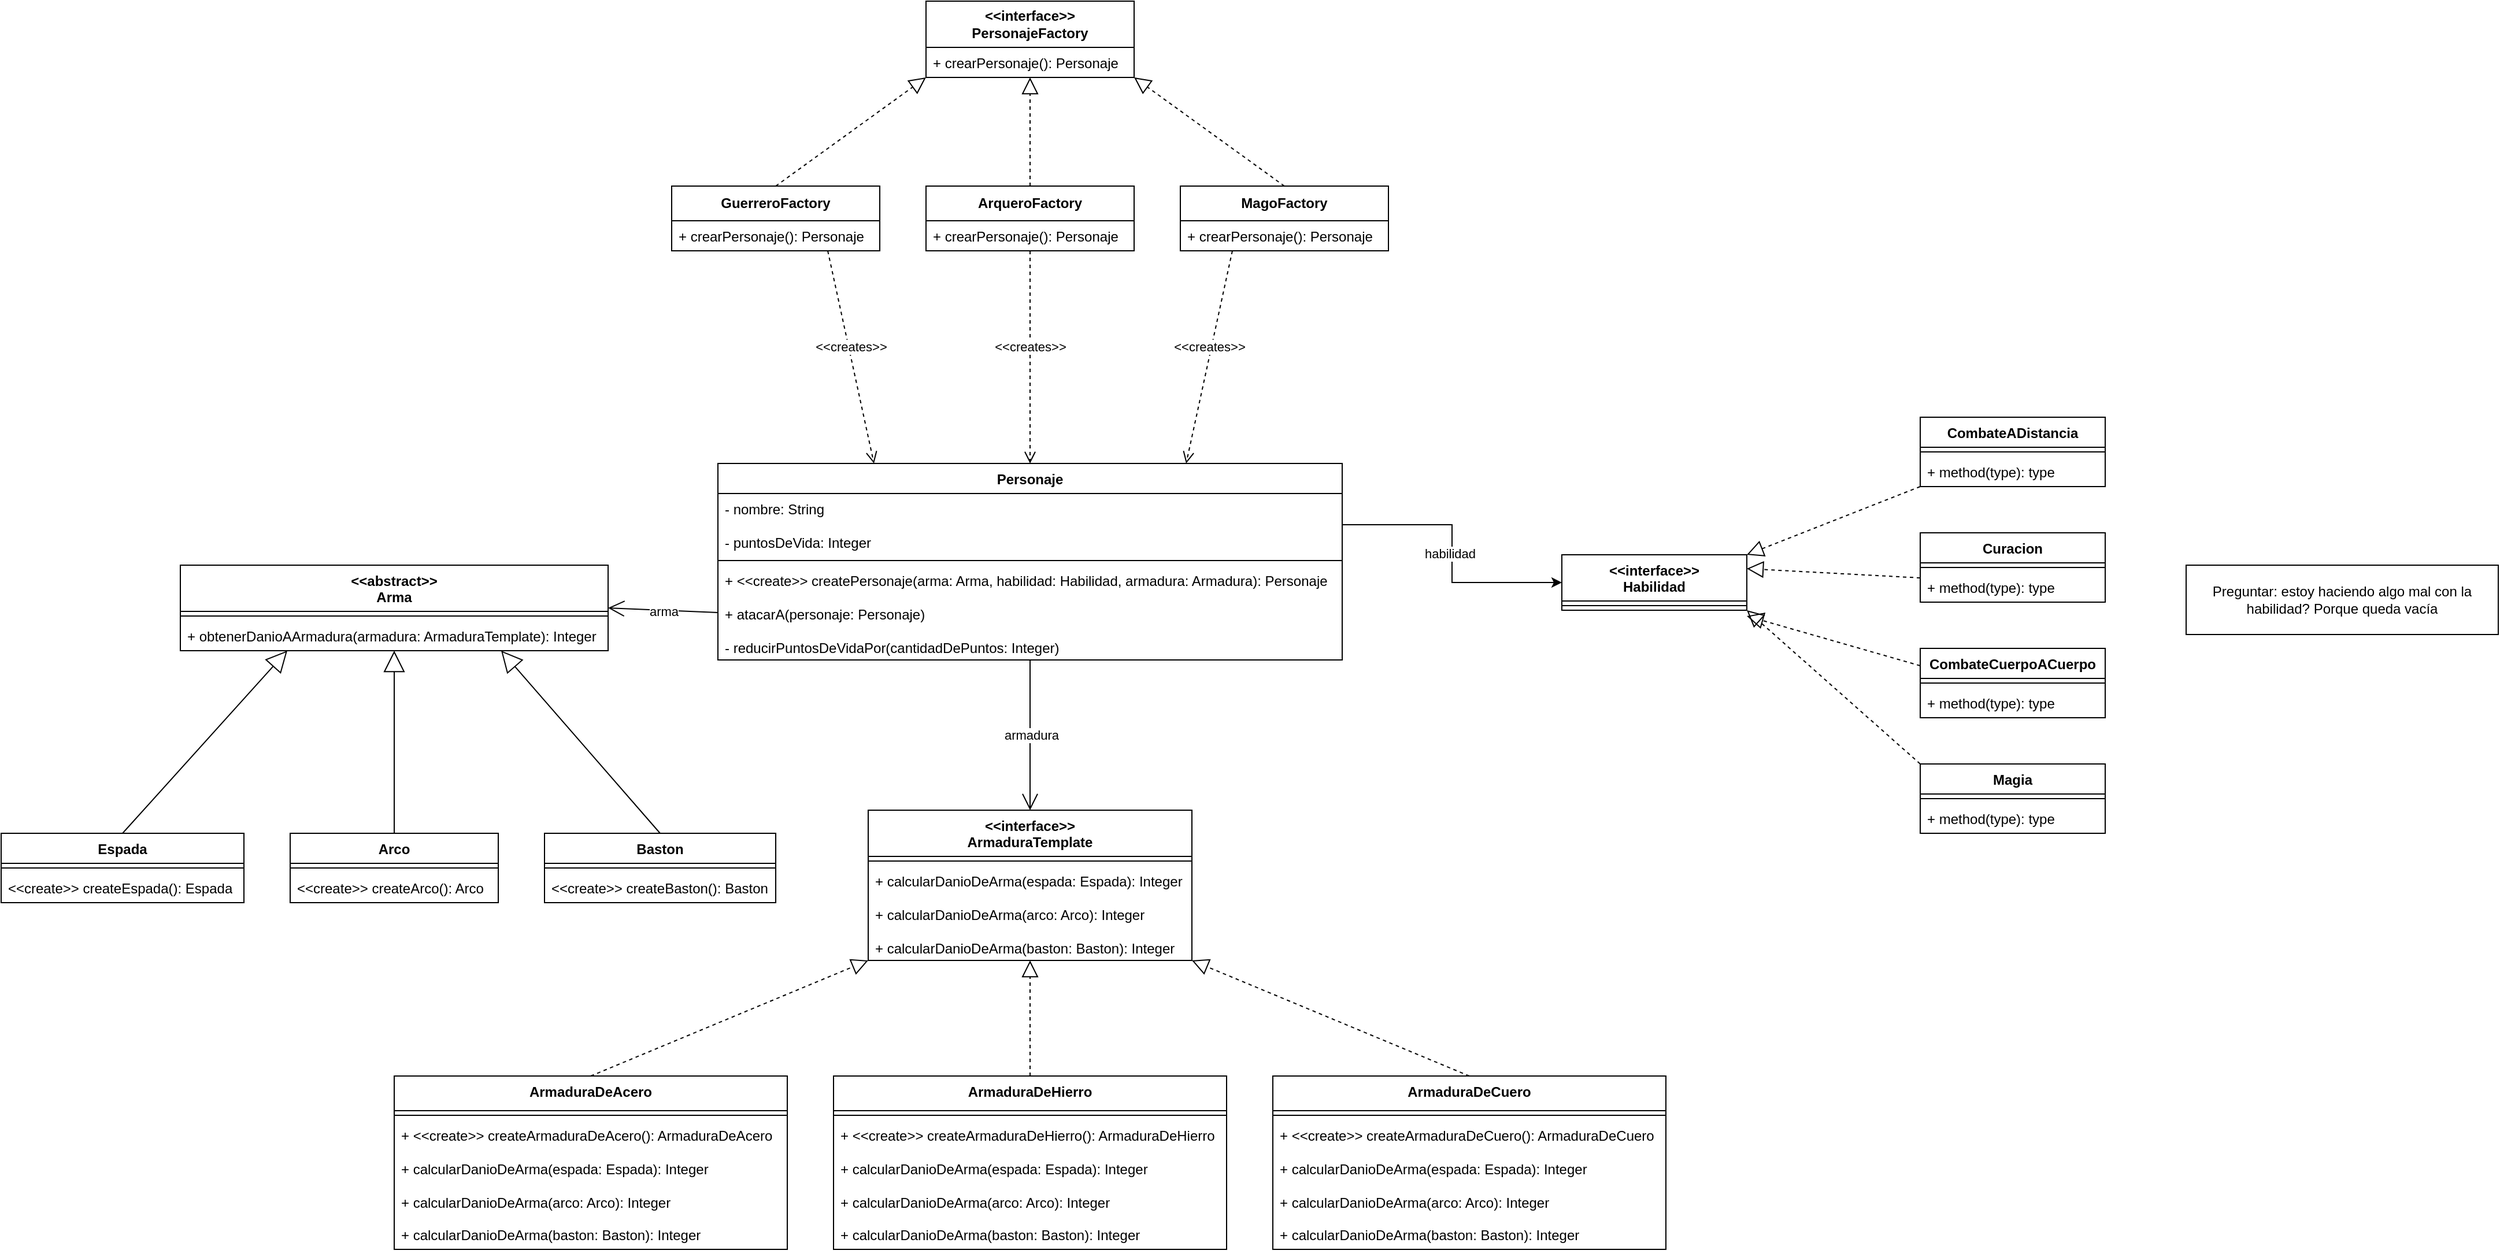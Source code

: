 <mxfile version="24.4.13" type="device">
  <diagram name="Page-1" id="HmzdqBupNJvBoyo58CJL">
    <mxGraphModel dx="2284" dy="1838" grid="1" gridSize="10" guides="1" tooltips="1" connect="1" arrows="1" fold="1" page="1" pageScale="1" pageWidth="850" pageHeight="1100" math="0" shadow="0">
      <root>
        <mxCell id="0" />
        <mxCell id="1" parent="0" />
        <mxCell id="aOvOmwiqrQyPlh8_4ygN-1" value="Personaje" style="swimlane;fontStyle=1;align=center;verticalAlign=top;childLayout=stackLayout;horizontal=1;startSize=26;horizontalStack=0;resizeParent=1;resizeParentMax=0;resizeLast=0;collapsible=1;marginBottom=0;whiteSpace=wrap;html=1;" vertex="1" parent="1">
          <mxGeometry x="170" y="80" width="540" height="170" as="geometry" />
        </mxCell>
        <mxCell id="aOvOmwiqrQyPlh8_4ygN-2" value="&lt;div&gt;- nombre: String&lt;/div&gt;&lt;div&gt;&lt;br&gt;&lt;/div&gt;&lt;div&gt;- puntosDeVida: Integer&lt;br&gt;&lt;/div&gt;" style="text;strokeColor=none;fillColor=none;align=left;verticalAlign=top;spacingLeft=4;spacingRight=4;overflow=hidden;rotatable=0;points=[[0,0.5],[1,0.5]];portConstraint=eastwest;whiteSpace=wrap;html=1;" vertex="1" parent="aOvOmwiqrQyPlh8_4ygN-1">
          <mxGeometry y="26" width="540" height="54" as="geometry" />
        </mxCell>
        <mxCell id="aOvOmwiqrQyPlh8_4ygN-3" value="" style="line;strokeWidth=1;fillColor=none;align=left;verticalAlign=middle;spacingTop=-1;spacingLeft=3;spacingRight=3;rotatable=0;labelPosition=right;points=[];portConstraint=eastwest;strokeColor=inherit;" vertex="1" parent="aOvOmwiqrQyPlh8_4ygN-1">
          <mxGeometry y="80" width="540" height="8" as="geometry" />
        </mxCell>
        <mxCell id="aOvOmwiqrQyPlh8_4ygN-4" value="&lt;div&gt;+ &amp;lt;&amp;lt;create&amp;gt;&amp;gt; createPersonaje(arma: Arma, habilidad: Habilidad, armadura: Armadura): Personaje&lt;/div&gt;&lt;div&gt;&lt;br&gt;&lt;/div&gt;&lt;div&gt;+ atacarA(personaje: Personaje)&lt;br&gt;&lt;/div&gt;&lt;div&gt;&lt;br&gt;&lt;/div&gt;&lt;div&gt;- reducirPuntosDeVidaPor(cantidadDePuntos: Integer)&lt;br&gt;&lt;/div&gt;" style="text;strokeColor=none;fillColor=none;align=left;verticalAlign=top;spacingLeft=4;spacingRight=4;overflow=hidden;rotatable=0;points=[[0,0.5],[1,0.5]];portConstraint=eastwest;whiteSpace=wrap;html=1;" vertex="1" parent="aOvOmwiqrQyPlh8_4ygN-1">
          <mxGeometry y="88" width="540" height="82" as="geometry" />
        </mxCell>
        <mxCell id="aOvOmwiqrQyPlh8_4ygN-5" value="&amp;lt;&amp;lt;interface&amp;gt;&amp;gt;&lt;div&gt;ArmaduraTemplate&lt;br&gt;&lt;/div&gt;" style="swimlane;fontStyle=1;align=center;verticalAlign=top;childLayout=stackLayout;horizontal=1;startSize=40;horizontalStack=0;resizeParent=1;resizeParentMax=0;resizeLast=0;collapsible=1;marginBottom=0;whiteSpace=wrap;html=1;" vertex="1" parent="1">
          <mxGeometry x="300" y="380" width="280" height="130" as="geometry" />
        </mxCell>
        <mxCell id="aOvOmwiqrQyPlh8_4ygN-7" value="" style="line;strokeWidth=1;fillColor=none;align=left;verticalAlign=middle;spacingTop=-1;spacingLeft=3;spacingRight=3;rotatable=0;labelPosition=right;points=[];portConstraint=eastwest;strokeColor=inherit;" vertex="1" parent="aOvOmwiqrQyPlh8_4ygN-5">
          <mxGeometry y="40" width="280" height="8" as="geometry" />
        </mxCell>
        <mxCell id="aOvOmwiqrQyPlh8_4ygN-8" value="+ calcularDanioDeArma(espada: Espada): Integer&lt;div&gt;&lt;br&gt;&lt;/div&gt;&lt;div&gt;+ calcularDanioDeArma(arco: Arco): Integer&lt;/div&gt;&lt;div&gt;&lt;br&gt;&lt;/div&gt;&lt;div&gt;+ calcularDanioDeArma(baston: Baston): Integer&lt;/div&gt;" style="text;strokeColor=none;fillColor=none;align=left;verticalAlign=top;spacingLeft=4;spacingRight=4;overflow=hidden;rotatable=0;points=[[0,0.5],[1,0.5]];portConstraint=eastwest;whiteSpace=wrap;html=1;" vertex="1" parent="aOvOmwiqrQyPlh8_4ygN-5">
          <mxGeometry y="48" width="280" height="82" as="geometry" />
        </mxCell>
        <mxCell id="aOvOmwiqrQyPlh8_4ygN-9" value="&amp;lt;&amp;lt;abstract&amp;gt;&amp;gt;&lt;br&gt;&lt;div&gt;Arma&lt;/div&gt;" style="swimlane;fontStyle=1;align=center;verticalAlign=top;childLayout=stackLayout;horizontal=1;startSize=40;horizontalStack=0;resizeParent=1;resizeParentMax=0;resizeLast=0;collapsible=1;marginBottom=0;whiteSpace=wrap;html=1;" vertex="1" parent="1">
          <mxGeometry x="-295" y="168" width="370" height="74" as="geometry" />
        </mxCell>
        <mxCell id="aOvOmwiqrQyPlh8_4ygN-11" value="" style="line;strokeWidth=1;fillColor=none;align=left;verticalAlign=middle;spacingTop=-1;spacingLeft=3;spacingRight=3;rotatable=0;labelPosition=right;points=[];portConstraint=eastwest;strokeColor=inherit;" vertex="1" parent="aOvOmwiqrQyPlh8_4ygN-9">
          <mxGeometry y="40" width="370" height="8" as="geometry" />
        </mxCell>
        <mxCell id="aOvOmwiqrQyPlh8_4ygN-12" value="+ obtenerDanioAArmadura(armadura: ArmaduraTemplate): Integer" style="text;strokeColor=none;fillColor=none;align=left;verticalAlign=top;spacingLeft=4;spacingRight=4;overflow=hidden;rotatable=0;points=[[0,0.5],[1,0.5]];portConstraint=eastwest;whiteSpace=wrap;html=1;" vertex="1" parent="aOvOmwiqrQyPlh8_4ygN-9">
          <mxGeometry y="48" width="370" height="26" as="geometry" />
        </mxCell>
        <mxCell id="aOvOmwiqrQyPlh8_4ygN-13" value="&amp;lt;&amp;lt;interface&amp;gt;&amp;gt;&lt;div&gt;Habilidad&lt;/div&gt;" style="swimlane;fontStyle=1;align=center;verticalAlign=top;childLayout=stackLayout;horizontal=1;startSize=40;horizontalStack=0;resizeParent=1;resizeParentMax=0;resizeLast=0;collapsible=1;marginBottom=0;whiteSpace=wrap;html=1;" vertex="1" parent="1">
          <mxGeometry x="900" y="159" width="160" height="48" as="geometry" />
        </mxCell>
        <mxCell id="aOvOmwiqrQyPlh8_4ygN-15" value="" style="line;strokeWidth=1;fillColor=none;align=left;verticalAlign=middle;spacingTop=-1;spacingLeft=3;spacingRight=3;rotatable=0;labelPosition=right;points=[];portConstraint=eastwest;strokeColor=inherit;" vertex="1" parent="aOvOmwiqrQyPlh8_4ygN-13">
          <mxGeometry y="40" width="160" height="8" as="geometry" />
        </mxCell>
        <mxCell id="aOvOmwiqrQyPlh8_4ygN-20" value="" style="endArrow=open;endFill=1;endSize=12;html=1;rounded=0;exitX=0;exitY=0.5;exitDx=0;exitDy=0;entryX=1;entryY=0.5;entryDx=0;entryDy=0;" edge="1" parent="1" source="aOvOmwiqrQyPlh8_4ygN-4" target="aOvOmwiqrQyPlh8_4ygN-9">
          <mxGeometry width="160" relative="1" as="geometry">
            <mxPoint x="130" y="100" as="sourcePoint" />
            <mxPoint x="90" y="230" as="targetPoint" />
          </mxGeometry>
        </mxCell>
        <mxCell id="aOvOmwiqrQyPlh8_4ygN-21" value="arma" style="edgeLabel;html=1;align=center;verticalAlign=middle;resizable=0;points=[];" vertex="1" connectable="0" parent="aOvOmwiqrQyPlh8_4ygN-20">
          <mxGeometry y="1" relative="1" as="geometry">
            <mxPoint as="offset" />
          </mxGeometry>
        </mxCell>
        <mxCell id="aOvOmwiqrQyPlh8_4ygN-22" value="" style="endArrow=open;endFill=1;endSize=12;html=1;rounded=0;exitX=0.5;exitY=1;exitDx=0;exitDy=0;entryX=0.5;entryY=0;entryDx=0;entryDy=0;" edge="1" parent="1" source="aOvOmwiqrQyPlh8_4ygN-1" target="aOvOmwiqrQyPlh8_4ygN-5">
          <mxGeometry width="160" relative="1" as="geometry">
            <mxPoint x="340" y="380" as="sourcePoint" />
            <mxPoint x="500" y="380" as="targetPoint" />
          </mxGeometry>
        </mxCell>
        <mxCell id="aOvOmwiqrQyPlh8_4ygN-23" value="armadura" style="edgeLabel;html=1;align=center;verticalAlign=middle;resizable=0;points=[];" vertex="1" connectable="0" parent="aOvOmwiqrQyPlh8_4ygN-22">
          <mxGeometry y="1" relative="1" as="geometry">
            <mxPoint as="offset" />
          </mxGeometry>
        </mxCell>
        <mxCell id="aOvOmwiqrQyPlh8_4ygN-26" value="&lt;b&gt;&amp;lt;&amp;lt;interface&amp;gt;&amp;gt;&lt;br&gt;&lt;/b&gt;&lt;div&gt;&lt;b&gt;PersonajeFactory&lt;/b&gt;&lt;/div&gt;" style="swimlane;fontStyle=0;childLayout=stackLayout;horizontal=1;startSize=40;fillColor=none;horizontalStack=0;resizeParent=1;resizeParentMax=0;resizeLast=0;collapsible=1;marginBottom=0;whiteSpace=wrap;html=1;" vertex="1" parent="1">
          <mxGeometry x="350" y="-320" width="180" height="66" as="geometry" />
        </mxCell>
        <mxCell id="aOvOmwiqrQyPlh8_4ygN-27" value="+ crearPersonaje(): Personaje" style="text;strokeColor=none;fillColor=none;align=left;verticalAlign=top;spacingLeft=4;spacingRight=4;overflow=hidden;rotatable=0;points=[[0,0.5],[1,0.5]];portConstraint=eastwest;whiteSpace=wrap;html=1;" vertex="1" parent="aOvOmwiqrQyPlh8_4ygN-26">
          <mxGeometry y="40" width="180" height="26" as="geometry" />
        </mxCell>
        <mxCell id="aOvOmwiqrQyPlh8_4ygN-30" value="&lt;b&gt;GuerreroFactory&lt;/b&gt;" style="swimlane;fontStyle=0;childLayout=stackLayout;horizontal=1;startSize=30;fillColor=none;horizontalStack=0;resizeParent=1;resizeParentMax=0;resizeLast=0;collapsible=1;marginBottom=0;whiteSpace=wrap;html=1;" vertex="1" parent="1">
          <mxGeometry x="130" y="-160" width="180" height="56" as="geometry" />
        </mxCell>
        <mxCell id="aOvOmwiqrQyPlh8_4ygN-31" value="+ crearPersonaje(): Personaje" style="text;strokeColor=none;fillColor=none;align=left;verticalAlign=top;spacingLeft=4;spacingRight=4;overflow=hidden;rotatable=0;points=[[0,0.5],[1,0.5]];portConstraint=eastwest;whiteSpace=wrap;html=1;" vertex="1" parent="aOvOmwiqrQyPlh8_4ygN-30">
          <mxGeometry y="30" width="180" height="26" as="geometry" />
        </mxCell>
        <mxCell id="aOvOmwiqrQyPlh8_4ygN-32" value="&lt;b&gt;ArqueroFactory&lt;br&gt;&lt;/b&gt;" style="swimlane;fontStyle=0;childLayout=stackLayout;horizontal=1;startSize=30;fillColor=none;horizontalStack=0;resizeParent=1;resizeParentMax=0;resizeLast=0;collapsible=1;marginBottom=0;whiteSpace=wrap;html=1;" vertex="1" parent="1">
          <mxGeometry x="350" y="-160" width="180" height="56" as="geometry" />
        </mxCell>
        <mxCell id="aOvOmwiqrQyPlh8_4ygN-33" value="+ crearPersonaje(): Personaje" style="text;strokeColor=none;fillColor=none;align=left;verticalAlign=top;spacingLeft=4;spacingRight=4;overflow=hidden;rotatable=0;points=[[0,0.5],[1,0.5]];portConstraint=eastwest;whiteSpace=wrap;html=1;" vertex="1" parent="aOvOmwiqrQyPlh8_4ygN-32">
          <mxGeometry y="30" width="180" height="26" as="geometry" />
        </mxCell>
        <mxCell id="aOvOmwiqrQyPlh8_4ygN-34" value="&lt;b&gt;MagoFactory&lt;br&gt;&lt;/b&gt;" style="swimlane;fontStyle=0;childLayout=stackLayout;horizontal=1;startSize=30;fillColor=none;horizontalStack=0;resizeParent=1;resizeParentMax=0;resizeLast=0;collapsible=1;marginBottom=0;whiteSpace=wrap;html=1;" vertex="1" parent="1">
          <mxGeometry x="570" y="-160" width="180" height="56" as="geometry" />
        </mxCell>
        <mxCell id="aOvOmwiqrQyPlh8_4ygN-35" value="+ crearPersonaje(): Personaje" style="text;strokeColor=none;fillColor=none;align=left;verticalAlign=top;spacingLeft=4;spacingRight=4;overflow=hidden;rotatable=0;points=[[0,0.5],[1,0.5]];portConstraint=eastwest;whiteSpace=wrap;html=1;" vertex="1" parent="aOvOmwiqrQyPlh8_4ygN-34">
          <mxGeometry y="30" width="180" height="26" as="geometry" />
        </mxCell>
        <mxCell id="aOvOmwiqrQyPlh8_4ygN-36" value="" style="endArrow=block;dashed=1;endFill=0;endSize=12;html=1;rounded=0;exitX=0.5;exitY=0;exitDx=0;exitDy=0;entryX=0;entryY=1;entryDx=0;entryDy=0;" edge="1" parent="1" source="aOvOmwiqrQyPlh8_4ygN-30" target="aOvOmwiqrQyPlh8_4ygN-26">
          <mxGeometry width="160" relative="1" as="geometry">
            <mxPoint x="320" y="-20" as="sourcePoint" />
            <mxPoint x="480" y="-20" as="targetPoint" />
          </mxGeometry>
        </mxCell>
        <mxCell id="aOvOmwiqrQyPlh8_4ygN-37" value="" style="endArrow=block;dashed=1;endFill=0;endSize=12;html=1;rounded=0;exitX=0.5;exitY=0;exitDx=0;exitDy=0;entryX=0.5;entryY=1;entryDx=0;entryDy=0;" edge="1" parent="1" source="aOvOmwiqrQyPlh8_4ygN-32" target="aOvOmwiqrQyPlh8_4ygN-26">
          <mxGeometry width="160" relative="1" as="geometry">
            <mxPoint x="320" y="-20" as="sourcePoint" />
            <mxPoint x="480" y="-20" as="targetPoint" />
          </mxGeometry>
        </mxCell>
        <mxCell id="aOvOmwiqrQyPlh8_4ygN-38" value="" style="endArrow=block;dashed=1;endFill=0;endSize=12;html=1;rounded=0;exitX=0.5;exitY=0;exitDx=0;exitDy=0;entryX=1;entryY=1;entryDx=0;entryDy=0;" edge="1" parent="1" source="aOvOmwiqrQyPlh8_4ygN-34" target="aOvOmwiqrQyPlh8_4ygN-26">
          <mxGeometry width="160" relative="1" as="geometry">
            <mxPoint x="320" y="-20" as="sourcePoint" />
            <mxPoint x="480" y="-20" as="targetPoint" />
          </mxGeometry>
        </mxCell>
        <mxCell id="aOvOmwiqrQyPlh8_4ygN-39" value="&amp;lt;&amp;lt;creates&amp;gt;&amp;gt;" style="html=1;verticalAlign=bottom;endArrow=open;dashed=1;endSize=8;curved=0;rounded=0;exitX=0.75;exitY=1;exitDx=0;exitDy=0;" edge="1" parent="1" source="aOvOmwiqrQyPlh8_4ygN-30">
          <mxGeometry relative="1" as="geometry">
            <mxPoint x="160" y="-20" as="sourcePoint" />
            <mxPoint x="305" y="80" as="targetPoint" />
          </mxGeometry>
        </mxCell>
        <mxCell id="aOvOmwiqrQyPlh8_4ygN-40" value="&amp;lt;&amp;lt;creates&amp;gt;&amp;gt;" style="html=1;verticalAlign=bottom;endArrow=open;dashed=1;endSize=8;curved=0;rounded=0;exitX=0.5;exitY=1;exitDx=0;exitDy=0;entryX=0.5;entryY=0;entryDx=0;entryDy=0;" edge="1" parent="1" source="aOvOmwiqrQyPlh8_4ygN-32" target="aOvOmwiqrQyPlh8_4ygN-1">
          <mxGeometry relative="1" as="geometry">
            <mxPoint x="230" y="-94" as="sourcePoint" />
            <mxPoint x="315" y="90" as="targetPoint" />
          </mxGeometry>
        </mxCell>
        <mxCell id="aOvOmwiqrQyPlh8_4ygN-41" value="&amp;lt;&amp;lt;creates&amp;gt;&amp;gt;" style="html=1;verticalAlign=bottom;endArrow=open;dashed=1;endSize=8;curved=0;rounded=0;exitX=0.25;exitY=1;exitDx=0;exitDy=0;entryX=0.75;entryY=0;entryDx=0;entryDy=0;" edge="1" parent="1" source="aOvOmwiqrQyPlh8_4ygN-34" target="aOvOmwiqrQyPlh8_4ygN-1">
          <mxGeometry relative="1" as="geometry">
            <mxPoint x="240" y="-84" as="sourcePoint" />
            <mxPoint x="325" y="100" as="targetPoint" />
          </mxGeometry>
        </mxCell>
        <mxCell id="aOvOmwiqrQyPlh8_4ygN-44" value="ArmaduraDeAcero" style="swimlane;fontStyle=1;align=center;verticalAlign=top;childLayout=stackLayout;horizontal=1;startSize=30;horizontalStack=0;resizeParent=1;resizeParentMax=0;resizeLast=0;collapsible=1;marginBottom=0;whiteSpace=wrap;html=1;" vertex="1" parent="1">
          <mxGeometry x="-110" y="610" width="340" height="150" as="geometry" />
        </mxCell>
        <mxCell id="aOvOmwiqrQyPlh8_4ygN-45" value="" style="line;strokeWidth=1;fillColor=none;align=left;verticalAlign=middle;spacingTop=-1;spacingLeft=3;spacingRight=3;rotatable=0;labelPosition=right;points=[];portConstraint=eastwest;strokeColor=inherit;" vertex="1" parent="aOvOmwiqrQyPlh8_4ygN-44">
          <mxGeometry y="30" width="340" height="8" as="geometry" />
        </mxCell>
        <mxCell id="aOvOmwiqrQyPlh8_4ygN-46" value="+ &amp;lt;&amp;lt;create&amp;gt;&amp;gt; createArmaduraDeAcero(): ArmaduraDeAcero&lt;br&gt;&lt;div&gt;&lt;br&gt;&lt;/div&gt;&lt;div&gt;+ calcularDanioDeArma(espada: Espada): Integer&lt;/div&gt;&lt;div&gt;&lt;br&gt;&lt;/div&gt;&lt;div&gt;+ calcularDanioDeArma(arco: Arco): Integer&lt;/div&gt;&lt;div&gt;&lt;br&gt;&lt;/div&gt;&lt;div&gt;+ calcularDanioDeArma(baston: Baston): Integer&lt;/div&gt;" style="text;strokeColor=none;fillColor=none;align=left;verticalAlign=top;spacingLeft=4;spacingRight=4;overflow=hidden;rotatable=0;points=[[0,0.5],[1,0.5]];portConstraint=eastwest;whiteSpace=wrap;html=1;" vertex="1" parent="aOvOmwiqrQyPlh8_4ygN-44">
          <mxGeometry y="38" width="340" height="112" as="geometry" />
        </mxCell>
        <mxCell id="aOvOmwiqrQyPlh8_4ygN-47" value="&lt;b&gt;ArmaduraDeHierro&lt;/b&gt;" style="swimlane;fontStyle=0;align=center;verticalAlign=top;childLayout=stackLayout;horizontal=1;startSize=30;horizontalStack=0;resizeParent=1;resizeParentMax=0;resizeLast=0;collapsible=1;marginBottom=0;whiteSpace=wrap;html=1;" vertex="1" parent="1">
          <mxGeometry x="270" y="610" width="340" height="150" as="geometry" />
        </mxCell>
        <mxCell id="aOvOmwiqrQyPlh8_4ygN-48" value="" style="line;strokeWidth=1;fillColor=none;align=left;verticalAlign=middle;spacingTop=-1;spacingLeft=3;spacingRight=3;rotatable=0;labelPosition=right;points=[];portConstraint=eastwest;strokeColor=inherit;" vertex="1" parent="aOvOmwiqrQyPlh8_4ygN-47">
          <mxGeometry y="30" width="340" height="8" as="geometry" />
        </mxCell>
        <mxCell id="aOvOmwiqrQyPlh8_4ygN-49" value="&lt;div&gt;+ &amp;lt;&amp;lt;create&amp;gt;&amp;gt; createArmaduraDeHierro(): ArmaduraDeHierro&lt;/div&gt;&lt;div&gt;&lt;br&gt;&lt;/div&gt;&lt;div&gt;+ calcularDanioDeArma(espada: Espada): Integer&lt;/div&gt;&lt;div&gt;&lt;br&gt;&lt;/div&gt;&lt;div&gt;+ calcularDanioDeArma(arco: Arco): Integer&lt;/div&gt;&lt;div&gt;&lt;br&gt;&lt;/div&gt;&lt;div&gt;+ calcularDanioDeArma(baston: Baston): Integer&lt;/div&gt;" style="text;strokeColor=none;fillColor=none;align=left;verticalAlign=top;spacingLeft=4;spacingRight=4;overflow=hidden;rotatable=0;points=[[0,0.5],[1,0.5]];portConstraint=eastwest;whiteSpace=wrap;html=1;" vertex="1" parent="aOvOmwiqrQyPlh8_4ygN-47">
          <mxGeometry y="38" width="340" height="112" as="geometry" />
        </mxCell>
        <mxCell id="aOvOmwiqrQyPlh8_4ygN-50" value="ArmaduraDeCuero" style="swimlane;fontStyle=1;align=center;verticalAlign=top;childLayout=stackLayout;horizontal=1;startSize=30;horizontalStack=0;resizeParent=1;resizeParentMax=0;resizeLast=0;collapsible=1;marginBottom=0;whiteSpace=wrap;html=1;" vertex="1" parent="1">
          <mxGeometry x="650" y="610" width="340" height="150" as="geometry" />
        </mxCell>
        <mxCell id="aOvOmwiqrQyPlh8_4ygN-51" value="" style="line;strokeWidth=1;fillColor=none;align=left;verticalAlign=middle;spacingTop=-1;spacingLeft=3;spacingRight=3;rotatable=0;labelPosition=right;points=[];portConstraint=eastwest;strokeColor=inherit;" vertex="1" parent="aOvOmwiqrQyPlh8_4ygN-50">
          <mxGeometry y="30" width="340" height="8" as="geometry" />
        </mxCell>
        <mxCell id="aOvOmwiqrQyPlh8_4ygN-52" value="&lt;div&gt;+ &amp;lt;&amp;lt;create&amp;gt;&amp;gt; createArmaduraDeCuero(): ArmaduraDeCuero&lt;br&gt;&lt;/div&gt;&lt;div&gt;&lt;br&gt;&lt;/div&gt;&lt;div&gt;+ calcularDanioDeArma(espada: Espada): Integer&lt;/div&gt;&lt;div&gt;&lt;br&gt;&lt;/div&gt;&lt;div&gt;+ calcularDanioDeArma(arco: Arco): Integer&lt;/div&gt;&lt;div&gt;&lt;br&gt;&lt;/div&gt;&lt;div&gt;+ calcularDanioDeArma(baston: Baston): Integer&lt;/div&gt;" style="text;strokeColor=none;fillColor=none;align=left;verticalAlign=top;spacingLeft=4;spacingRight=4;overflow=hidden;rotatable=0;points=[[0,0.5],[1,0.5]];portConstraint=eastwest;whiteSpace=wrap;html=1;" vertex="1" parent="aOvOmwiqrQyPlh8_4ygN-50">
          <mxGeometry y="38" width="340" height="112" as="geometry" />
        </mxCell>
        <mxCell id="aOvOmwiqrQyPlh8_4ygN-53" value="" style="endArrow=block;dashed=1;endFill=0;endSize=12;html=1;rounded=0;exitX=0.5;exitY=0;exitDx=0;exitDy=0;entryX=0;entryY=1;entryDx=0;entryDy=0;" edge="1" parent="1" source="aOvOmwiqrQyPlh8_4ygN-44" target="aOvOmwiqrQyPlh8_4ygN-5">
          <mxGeometry width="160" relative="1" as="geometry">
            <mxPoint x="320" y="460" as="sourcePoint" />
            <mxPoint x="270" y="580" as="targetPoint" />
          </mxGeometry>
        </mxCell>
        <mxCell id="aOvOmwiqrQyPlh8_4ygN-54" value="" style="endArrow=block;dashed=1;endFill=0;endSize=12;html=1;rounded=0;exitX=0.5;exitY=0;exitDx=0;exitDy=0;entryX=1;entryY=1;entryDx=0;entryDy=0;" edge="1" parent="1" source="aOvOmwiqrQyPlh8_4ygN-50" target="aOvOmwiqrQyPlh8_4ygN-5">
          <mxGeometry width="160" relative="1" as="geometry">
            <mxPoint x="320" y="460" as="sourcePoint" />
            <mxPoint x="480" y="460" as="targetPoint" />
          </mxGeometry>
        </mxCell>
        <mxCell id="aOvOmwiqrQyPlh8_4ygN-55" value="" style="endArrow=block;dashed=1;endFill=0;endSize=12;html=1;rounded=0;exitX=0.5;exitY=0;exitDx=0;exitDy=0;entryX=0.5;entryY=1;entryDx=0;entryDy=0;" edge="1" parent="1" source="aOvOmwiqrQyPlh8_4ygN-47" target="aOvOmwiqrQyPlh8_4ygN-5">
          <mxGeometry width="160" relative="1" as="geometry">
            <mxPoint x="320" y="460" as="sourcePoint" />
            <mxPoint x="480" y="460" as="targetPoint" />
          </mxGeometry>
        </mxCell>
        <mxCell id="aOvOmwiqrQyPlh8_4ygN-56" value="Espada" style="swimlane;fontStyle=1;align=center;verticalAlign=top;childLayout=stackLayout;horizontal=1;startSize=26;horizontalStack=0;resizeParent=1;resizeParentMax=0;resizeLast=0;collapsible=1;marginBottom=0;whiteSpace=wrap;html=1;" vertex="1" parent="1">
          <mxGeometry x="-450" y="400" width="210" height="60" as="geometry" />
        </mxCell>
        <mxCell id="aOvOmwiqrQyPlh8_4ygN-58" value="" style="line;strokeWidth=1;fillColor=none;align=left;verticalAlign=middle;spacingTop=-1;spacingLeft=3;spacingRight=3;rotatable=0;labelPosition=right;points=[];portConstraint=eastwest;strokeColor=inherit;" vertex="1" parent="aOvOmwiqrQyPlh8_4ygN-56">
          <mxGeometry y="26" width="210" height="8" as="geometry" />
        </mxCell>
        <mxCell id="aOvOmwiqrQyPlh8_4ygN-59" value="&amp;lt;&amp;lt;create&amp;gt;&amp;gt; createEspada(): Espada" style="text;strokeColor=none;fillColor=none;align=left;verticalAlign=top;spacingLeft=4;spacingRight=4;overflow=hidden;rotatable=0;points=[[0,0.5],[1,0.5]];portConstraint=eastwest;whiteSpace=wrap;html=1;" vertex="1" parent="aOvOmwiqrQyPlh8_4ygN-56">
          <mxGeometry y="34" width="210" height="26" as="geometry" />
        </mxCell>
        <mxCell id="aOvOmwiqrQyPlh8_4ygN-60" value="Arco" style="swimlane;fontStyle=1;align=center;verticalAlign=top;childLayout=stackLayout;horizontal=1;startSize=26;horizontalStack=0;resizeParent=1;resizeParentMax=0;resizeLast=0;collapsible=1;marginBottom=0;whiteSpace=wrap;html=1;" vertex="1" parent="1">
          <mxGeometry x="-200" y="400" width="180" height="60" as="geometry" />
        </mxCell>
        <mxCell id="aOvOmwiqrQyPlh8_4ygN-61" value="" style="line;strokeWidth=1;fillColor=none;align=left;verticalAlign=middle;spacingTop=-1;spacingLeft=3;spacingRight=3;rotatable=0;labelPosition=right;points=[];portConstraint=eastwest;strokeColor=inherit;" vertex="1" parent="aOvOmwiqrQyPlh8_4ygN-60">
          <mxGeometry y="26" width="180" height="8" as="geometry" />
        </mxCell>
        <mxCell id="aOvOmwiqrQyPlh8_4ygN-62" value="&amp;lt;&amp;lt;create&amp;gt;&amp;gt; createArco(): Arco" style="text;strokeColor=none;fillColor=none;align=left;verticalAlign=top;spacingLeft=4;spacingRight=4;overflow=hidden;rotatable=0;points=[[0,0.5],[1,0.5]];portConstraint=eastwest;whiteSpace=wrap;html=1;" vertex="1" parent="aOvOmwiqrQyPlh8_4ygN-60">
          <mxGeometry y="34" width="180" height="26" as="geometry" />
        </mxCell>
        <mxCell id="aOvOmwiqrQyPlh8_4ygN-63" value="Baston" style="swimlane;fontStyle=1;align=center;verticalAlign=top;childLayout=stackLayout;horizontal=1;startSize=26;horizontalStack=0;resizeParent=1;resizeParentMax=0;resizeLast=0;collapsible=1;marginBottom=0;whiteSpace=wrap;html=1;" vertex="1" parent="1">
          <mxGeometry x="20" y="400" width="200" height="60" as="geometry" />
        </mxCell>
        <mxCell id="aOvOmwiqrQyPlh8_4ygN-64" value="" style="line;strokeWidth=1;fillColor=none;align=left;verticalAlign=middle;spacingTop=-1;spacingLeft=3;spacingRight=3;rotatable=0;labelPosition=right;points=[];portConstraint=eastwest;strokeColor=inherit;" vertex="1" parent="aOvOmwiqrQyPlh8_4ygN-63">
          <mxGeometry y="26" width="200" height="8" as="geometry" />
        </mxCell>
        <mxCell id="aOvOmwiqrQyPlh8_4ygN-65" value="&amp;lt;&amp;lt;create&amp;gt;&amp;gt; createBaston(): Baston" style="text;strokeColor=none;fillColor=none;align=left;verticalAlign=top;spacingLeft=4;spacingRight=4;overflow=hidden;rotatable=0;points=[[0,0.5],[1,0.5]];portConstraint=eastwest;whiteSpace=wrap;html=1;" vertex="1" parent="aOvOmwiqrQyPlh8_4ygN-63">
          <mxGeometry y="34" width="200" height="26" as="geometry" />
        </mxCell>
        <mxCell id="aOvOmwiqrQyPlh8_4ygN-66" value="" style="endArrow=block;endSize=16;endFill=0;html=1;rounded=0;exitX=0.5;exitY=0;exitDx=0;exitDy=0;entryX=0.25;entryY=1;entryDx=0;entryDy=0;" edge="1" parent="1" source="aOvOmwiqrQyPlh8_4ygN-56" target="aOvOmwiqrQyPlh8_4ygN-9">
          <mxGeometry width="160" relative="1" as="geometry">
            <mxPoint x="-130" y="310" as="sourcePoint" />
            <mxPoint x="30" y="310" as="targetPoint" />
          </mxGeometry>
        </mxCell>
        <mxCell id="aOvOmwiqrQyPlh8_4ygN-67" value="" style="endArrow=block;endSize=16;endFill=0;html=1;rounded=0;exitX=0.5;exitY=0;exitDx=0;exitDy=0;entryX=0.5;entryY=1;entryDx=0;entryDy=0;" edge="1" parent="1" source="aOvOmwiqrQyPlh8_4ygN-60" target="aOvOmwiqrQyPlh8_4ygN-9">
          <mxGeometry width="160" relative="1" as="geometry">
            <mxPoint x="-335" y="410" as="sourcePoint" />
            <mxPoint x="-180" y="256" as="targetPoint" />
            <mxPoint as="offset" />
          </mxGeometry>
        </mxCell>
        <mxCell id="aOvOmwiqrQyPlh8_4ygN-68" value="" style="endArrow=block;endSize=16;endFill=0;html=1;rounded=0;exitX=0.5;exitY=0;exitDx=0;exitDy=0;entryX=0.75;entryY=1;entryDx=0;entryDy=0;" edge="1" parent="1" source="aOvOmwiqrQyPlh8_4ygN-63" target="aOvOmwiqrQyPlh8_4ygN-9">
          <mxGeometry x="-0.005" width="160" relative="1" as="geometry">
            <mxPoint x="-325" y="420" as="sourcePoint" />
            <mxPoint x="-170" y="266" as="targetPoint" />
            <mxPoint as="offset" />
          </mxGeometry>
        </mxCell>
        <mxCell id="aOvOmwiqrQyPlh8_4ygN-69" value="CombateCuerpoACuerpo" style="swimlane;fontStyle=1;align=center;verticalAlign=top;childLayout=stackLayout;horizontal=1;startSize=26;horizontalStack=0;resizeParent=1;resizeParentMax=0;resizeLast=0;collapsible=1;marginBottom=0;whiteSpace=wrap;html=1;" vertex="1" parent="1">
          <mxGeometry x="1210" y="240" width="160" height="60" as="geometry" />
        </mxCell>
        <mxCell id="aOvOmwiqrQyPlh8_4ygN-71" value="" style="line;strokeWidth=1;fillColor=none;align=left;verticalAlign=middle;spacingTop=-1;spacingLeft=3;spacingRight=3;rotatable=0;labelPosition=right;points=[];portConstraint=eastwest;strokeColor=inherit;" vertex="1" parent="aOvOmwiqrQyPlh8_4ygN-69">
          <mxGeometry y="26" width="160" height="8" as="geometry" />
        </mxCell>
        <mxCell id="aOvOmwiqrQyPlh8_4ygN-72" value="+ method(type): type" style="text;strokeColor=none;fillColor=none;align=left;verticalAlign=top;spacingLeft=4;spacingRight=4;overflow=hidden;rotatable=0;points=[[0,0.5],[1,0.5]];portConstraint=eastwest;whiteSpace=wrap;html=1;" vertex="1" parent="aOvOmwiqrQyPlh8_4ygN-69">
          <mxGeometry y="34" width="160" height="26" as="geometry" />
        </mxCell>
        <mxCell id="aOvOmwiqrQyPlh8_4ygN-73" value="CombateADistancia" style="swimlane;fontStyle=1;align=center;verticalAlign=top;childLayout=stackLayout;horizontal=1;startSize=26;horizontalStack=0;resizeParent=1;resizeParentMax=0;resizeLast=0;collapsible=1;marginBottom=0;whiteSpace=wrap;html=1;" vertex="1" parent="1">
          <mxGeometry x="1210" y="40" width="160" height="60" as="geometry" />
        </mxCell>
        <mxCell id="aOvOmwiqrQyPlh8_4ygN-75" value="" style="line;strokeWidth=1;fillColor=none;align=left;verticalAlign=middle;spacingTop=-1;spacingLeft=3;spacingRight=3;rotatable=0;labelPosition=right;points=[];portConstraint=eastwest;strokeColor=inherit;" vertex="1" parent="aOvOmwiqrQyPlh8_4ygN-73">
          <mxGeometry y="26" width="160" height="8" as="geometry" />
        </mxCell>
        <mxCell id="aOvOmwiqrQyPlh8_4ygN-76" value="+ method(type): type" style="text;strokeColor=none;fillColor=none;align=left;verticalAlign=top;spacingLeft=4;spacingRight=4;overflow=hidden;rotatable=0;points=[[0,0.5],[1,0.5]];portConstraint=eastwest;whiteSpace=wrap;html=1;" vertex="1" parent="aOvOmwiqrQyPlh8_4ygN-73">
          <mxGeometry y="34" width="160" height="26" as="geometry" />
        </mxCell>
        <mxCell id="aOvOmwiqrQyPlh8_4ygN-77" value="Magia" style="swimlane;fontStyle=1;align=center;verticalAlign=top;childLayout=stackLayout;horizontal=1;startSize=26;horizontalStack=0;resizeParent=1;resizeParentMax=0;resizeLast=0;collapsible=1;marginBottom=0;whiteSpace=wrap;html=1;" vertex="1" parent="1">
          <mxGeometry x="1210" y="340" width="160" height="60" as="geometry" />
        </mxCell>
        <mxCell id="aOvOmwiqrQyPlh8_4ygN-79" value="" style="line;strokeWidth=1;fillColor=none;align=left;verticalAlign=middle;spacingTop=-1;spacingLeft=3;spacingRight=3;rotatable=0;labelPosition=right;points=[];portConstraint=eastwest;strokeColor=inherit;" vertex="1" parent="aOvOmwiqrQyPlh8_4ygN-77">
          <mxGeometry y="26" width="160" height="8" as="geometry" />
        </mxCell>
        <mxCell id="aOvOmwiqrQyPlh8_4ygN-80" value="+ method(type): type" style="text;strokeColor=none;fillColor=none;align=left;verticalAlign=top;spacingLeft=4;spacingRight=4;overflow=hidden;rotatable=0;points=[[0,0.5],[1,0.5]];portConstraint=eastwest;whiteSpace=wrap;html=1;" vertex="1" parent="aOvOmwiqrQyPlh8_4ygN-77">
          <mxGeometry y="34" width="160" height="26" as="geometry" />
        </mxCell>
        <mxCell id="aOvOmwiqrQyPlh8_4ygN-81" value="Curacion" style="swimlane;fontStyle=1;align=center;verticalAlign=top;childLayout=stackLayout;horizontal=1;startSize=26;horizontalStack=0;resizeParent=1;resizeParentMax=0;resizeLast=0;collapsible=1;marginBottom=0;whiteSpace=wrap;html=1;" vertex="1" parent="1">
          <mxGeometry x="1210" y="140" width="160" height="60" as="geometry" />
        </mxCell>
        <mxCell id="aOvOmwiqrQyPlh8_4ygN-83" value="" style="line;strokeWidth=1;fillColor=none;align=left;verticalAlign=middle;spacingTop=-1;spacingLeft=3;spacingRight=3;rotatable=0;labelPosition=right;points=[];portConstraint=eastwest;strokeColor=inherit;" vertex="1" parent="aOvOmwiqrQyPlh8_4ygN-81">
          <mxGeometry y="26" width="160" height="8" as="geometry" />
        </mxCell>
        <mxCell id="aOvOmwiqrQyPlh8_4ygN-84" value="+ method(type): type" style="text;strokeColor=none;fillColor=none;align=left;verticalAlign=top;spacingLeft=4;spacingRight=4;overflow=hidden;rotatable=0;points=[[0,0.5],[1,0.5]];portConstraint=eastwest;whiteSpace=wrap;html=1;" vertex="1" parent="aOvOmwiqrQyPlh8_4ygN-81">
          <mxGeometry y="34" width="160" height="26" as="geometry" />
        </mxCell>
        <mxCell id="aOvOmwiqrQyPlh8_4ygN-85" value="" style="endArrow=block;dashed=1;endFill=0;endSize=12;html=1;rounded=0;exitX=0;exitY=1;exitDx=0;exitDy=0;entryX=1;entryY=0;entryDx=0;entryDy=0;" edge="1" parent="1" source="aOvOmwiqrQyPlh8_4ygN-73" target="aOvOmwiqrQyPlh8_4ygN-13">
          <mxGeometry width="160" relative="1" as="geometry">
            <mxPoint x="900" y="90" as="sourcePoint" />
            <mxPoint x="1060" y="90" as="targetPoint" />
          </mxGeometry>
        </mxCell>
        <mxCell id="aOvOmwiqrQyPlh8_4ygN-86" value="" style="endArrow=block;dashed=1;endFill=0;endSize=12;html=1;rounded=0;exitX=0;exitY=0.5;exitDx=0;exitDy=0;entryX=1;entryY=0.25;entryDx=0;entryDy=0;" edge="1" parent="1" target="aOvOmwiqrQyPlh8_4ygN-13">
          <mxGeometry width="160" relative="1" as="geometry">
            <mxPoint x="1210" y="179" as="sourcePoint" />
            <mxPoint x="1070" y="169" as="targetPoint" />
          </mxGeometry>
        </mxCell>
        <mxCell id="aOvOmwiqrQyPlh8_4ygN-87" value="" style="endArrow=block;dashed=1;endFill=0;endSize=12;html=1;rounded=0;exitX=0;exitY=0.25;exitDx=0;exitDy=0;entryX=1;entryY=0.5;entryDx=0;entryDy=0;" edge="1" parent="1" source="aOvOmwiqrQyPlh8_4ygN-69">
          <mxGeometry width="160" relative="1" as="geometry">
            <mxPoint x="1130" y="340" as="sourcePoint" />
            <mxPoint x="1060" y="212" as="targetPoint" />
          </mxGeometry>
        </mxCell>
        <mxCell id="aOvOmwiqrQyPlh8_4ygN-88" value="" style="endArrow=block;dashed=1;endFill=0;endSize=12;html=1;rounded=0;exitX=0;exitY=0;exitDx=0;exitDy=0;entryX=1;entryY=1;entryDx=0;entryDy=0;" edge="1" parent="1" source="aOvOmwiqrQyPlh8_4ygN-77" target="aOvOmwiqrQyPlh8_4ygN-13">
          <mxGeometry width="160" relative="1" as="geometry">
            <mxPoint x="1230" y="199" as="sourcePoint" />
            <mxPoint x="1080" y="204" as="targetPoint" />
          </mxGeometry>
        </mxCell>
        <mxCell id="aOvOmwiqrQyPlh8_4ygN-89" style="edgeStyle=orthogonalEdgeStyle;rounded=0;orthogonalLoop=1;jettySize=auto;html=1;exitX=1;exitY=0.5;exitDx=0;exitDy=0;entryX=0;entryY=0.5;entryDx=0;entryDy=0;" edge="1" parent="1" source="aOvOmwiqrQyPlh8_4ygN-2" target="aOvOmwiqrQyPlh8_4ygN-13">
          <mxGeometry relative="1" as="geometry" />
        </mxCell>
        <mxCell id="aOvOmwiqrQyPlh8_4ygN-90" value="habilidad" style="edgeLabel;html=1;align=center;verticalAlign=middle;resizable=0;points=[];" vertex="1" connectable="0" parent="aOvOmwiqrQyPlh8_4ygN-89">
          <mxGeometry y="-2" relative="1" as="geometry">
            <mxPoint as="offset" />
          </mxGeometry>
        </mxCell>
        <mxCell id="aOvOmwiqrQyPlh8_4ygN-91" value="&lt;div&gt;Preguntar: estoy haciendo algo mal con la habilidad? Porque queda vacía&lt;/div&gt;" style="rounded=0;whiteSpace=wrap;html=1;" vertex="1" parent="1">
          <mxGeometry x="1440" y="168" width="270" height="60" as="geometry" />
        </mxCell>
      </root>
    </mxGraphModel>
  </diagram>
</mxfile>
